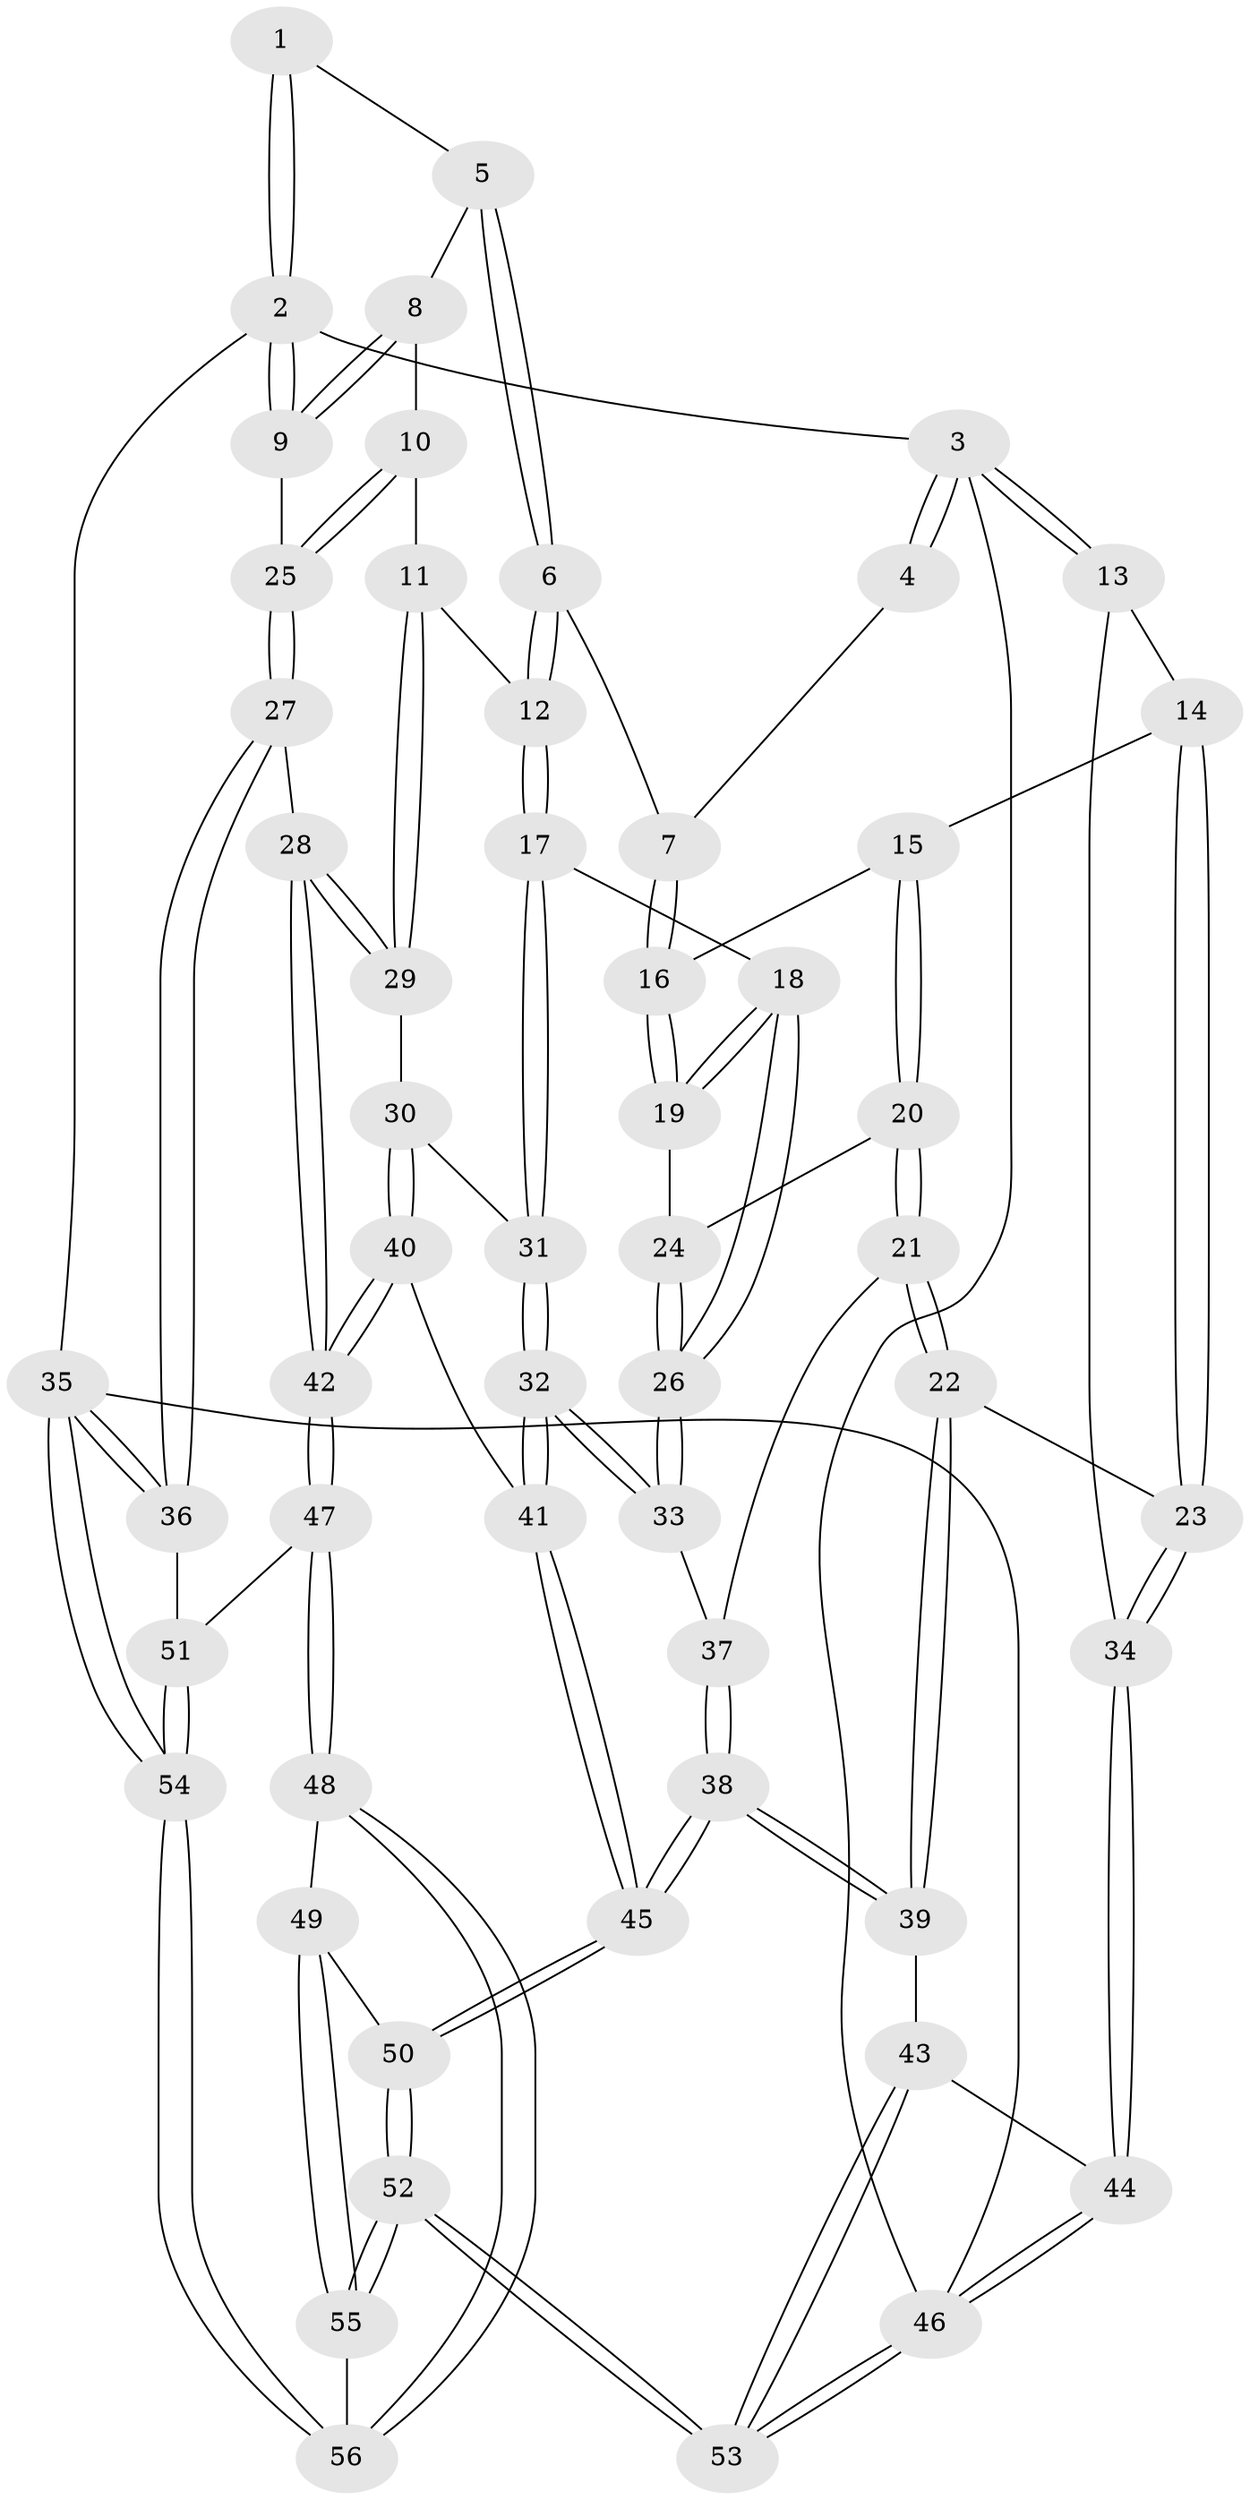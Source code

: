 // Generated by graph-tools (version 1.1) at 2025/38/03/09/25 02:38:23]
// undirected, 56 vertices, 137 edges
graph export_dot {
graph [start="1"]
  node [color=gray90,style=filled];
  1 [pos="+0.46054264036856557+0"];
  2 [pos="+1+0"];
  3 [pos="+0+0"];
  4 [pos="+0.25750656296046837+0"];
  5 [pos="+0.5076812443964311+0.19124342533776617"];
  6 [pos="+0.48889669135534475+0.20867975329556662"];
  7 [pos="+0.2235886972590386+0.19821087674009835"];
  8 [pos="+0.5635054629593301+0.18381264538778203"];
  9 [pos="+1+0"];
  10 [pos="+0.732056252181459+0.3470208815599841"];
  11 [pos="+0.6865868946126689+0.3965108037667399"];
  12 [pos="+0.5089948774446004+0.38330355061091825"];
  13 [pos="+0+0.1124050196214758"];
  14 [pos="+0.16969559378849708+0.22355268326647046"];
  15 [pos="+0.19309820866701394+0.22420480574928436"];
  16 [pos="+0.20659137536765448+0.21635000913559627"];
  17 [pos="+0.5081047088622338+0.384712896815197"];
  18 [pos="+0.4232790978866662+0.4160380928516263"];
  19 [pos="+0.36907593014641943+0.41016222485848747"];
  20 [pos="+0.17040650958525008+0.5219421563129918"];
  21 [pos="+0.1613986221137044+0.5453210811494458"];
  22 [pos="+0.12640390443229957+0.5641826036707676"];
  23 [pos="+0+0.5249493883396393"];
  24 [pos="+0.33567463678377935+0.4470156072999791"];
  25 [pos="+1+0.21283449870545085"];
  26 [pos="+0.3897302201334962+0.6105050225900308"];
  27 [pos="+0.9527635612436767+0.6690589450518567"];
  28 [pos="+0.8707594745864461+0.6525037550098342"];
  29 [pos="+0.7002305820842328+0.5781060200292784"];
  30 [pos="+0.6173694981522764+0.5993559517357065"];
  31 [pos="+0.5405293855131346+0.5654389048034766"];
  32 [pos="+0.39544499000744815+0.6202972674609959"];
  33 [pos="+0.3897318809060375+0.6157437712594623"];
  34 [pos="+0+0.5245551996349884"];
  35 [pos="+1+1"];
  36 [pos="+0.9612445546472316+0.6880433631753147"];
  37 [pos="+0.24686065705807583+0.5865138725639758"];
  38 [pos="+0.27648294873505397+0.8286853401307898"];
  39 [pos="+0.11776875800765095+0.8038631077817184"];
  40 [pos="+0.5617229842666996+0.8018230849929685"];
  41 [pos="+0.40851060488632895+0.7445032025679896"];
  42 [pos="+0.5748345421549367+0.8214655860658706"];
  43 [pos="+0.1135714790850562+0.8071885524703974"];
  44 [pos="+0+0.8569624874027474"];
  45 [pos="+0.30398366916698427+0.8397560121752902"];
  46 [pos="+0+1"];
  47 [pos="+0.5895585504407473+0.8769806497909592"];
  48 [pos="+0.5736766715540611+0.9301944957410186"];
  49 [pos="+0.3751185128713279+0.9141655781731403"];
  50 [pos="+0.313873268780205+0.8770174626973402"];
  51 [pos="+0.7391592341275599+0.8708512663747568"];
  52 [pos="+0.15813315597020064+1"];
  53 [pos="+0.13767690113005643+1"];
  54 [pos="+0.9719392318611013+1"];
  55 [pos="+0.49208800119264384+1"];
  56 [pos="+0.601021242873022+1"];
  1 -- 2;
  1 -- 2;
  1 -- 5;
  2 -- 3;
  2 -- 9;
  2 -- 9;
  2 -- 35;
  3 -- 4;
  3 -- 4;
  3 -- 13;
  3 -- 13;
  3 -- 46;
  4 -- 7;
  5 -- 6;
  5 -- 6;
  5 -- 8;
  6 -- 7;
  6 -- 12;
  6 -- 12;
  7 -- 16;
  7 -- 16;
  8 -- 9;
  8 -- 9;
  8 -- 10;
  9 -- 25;
  10 -- 11;
  10 -- 25;
  10 -- 25;
  11 -- 12;
  11 -- 29;
  11 -- 29;
  12 -- 17;
  12 -- 17;
  13 -- 14;
  13 -- 34;
  14 -- 15;
  14 -- 23;
  14 -- 23;
  15 -- 16;
  15 -- 20;
  15 -- 20;
  16 -- 19;
  16 -- 19;
  17 -- 18;
  17 -- 31;
  17 -- 31;
  18 -- 19;
  18 -- 19;
  18 -- 26;
  18 -- 26;
  19 -- 24;
  20 -- 21;
  20 -- 21;
  20 -- 24;
  21 -- 22;
  21 -- 22;
  21 -- 37;
  22 -- 23;
  22 -- 39;
  22 -- 39;
  23 -- 34;
  23 -- 34;
  24 -- 26;
  24 -- 26;
  25 -- 27;
  25 -- 27;
  26 -- 33;
  26 -- 33;
  27 -- 28;
  27 -- 36;
  27 -- 36;
  28 -- 29;
  28 -- 29;
  28 -- 42;
  28 -- 42;
  29 -- 30;
  30 -- 31;
  30 -- 40;
  30 -- 40;
  31 -- 32;
  31 -- 32;
  32 -- 33;
  32 -- 33;
  32 -- 41;
  32 -- 41;
  33 -- 37;
  34 -- 44;
  34 -- 44;
  35 -- 36;
  35 -- 36;
  35 -- 54;
  35 -- 54;
  35 -- 46;
  36 -- 51;
  37 -- 38;
  37 -- 38;
  38 -- 39;
  38 -- 39;
  38 -- 45;
  38 -- 45;
  39 -- 43;
  40 -- 41;
  40 -- 42;
  40 -- 42;
  41 -- 45;
  41 -- 45;
  42 -- 47;
  42 -- 47;
  43 -- 44;
  43 -- 53;
  43 -- 53;
  44 -- 46;
  44 -- 46;
  45 -- 50;
  45 -- 50;
  46 -- 53;
  46 -- 53;
  47 -- 48;
  47 -- 48;
  47 -- 51;
  48 -- 49;
  48 -- 56;
  48 -- 56;
  49 -- 50;
  49 -- 55;
  49 -- 55;
  50 -- 52;
  50 -- 52;
  51 -- 54;
  51 -- 54;
  52 -- 53;
  52 -- 53;
  52 -- 55;
  52 -- 55;
  54 -- 56;
  54 -- 56;
  55 -- 56;
}
